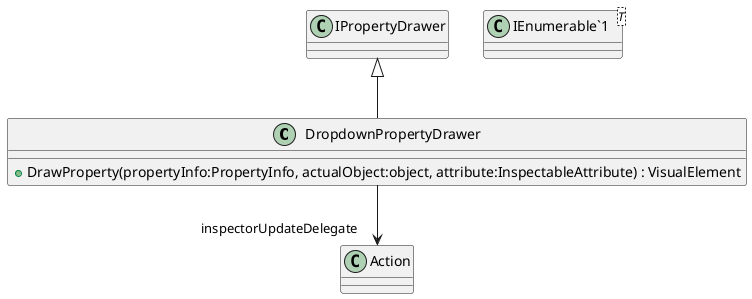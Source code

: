 @startuml
class DropdownPropertyDrawer {
    + DrawProperty(propertyInfo:PropertyInfo, actualObject:object, attribute:InspectableAttribute) : VisualElement
}
class "IEnumerable`1"<T> {
}
IPropertyDrawer <|-- DropdownPropertyDrawer
DropdownPropertyDrawer --> "inspectorUpdateDelegate" Action
@enduml
